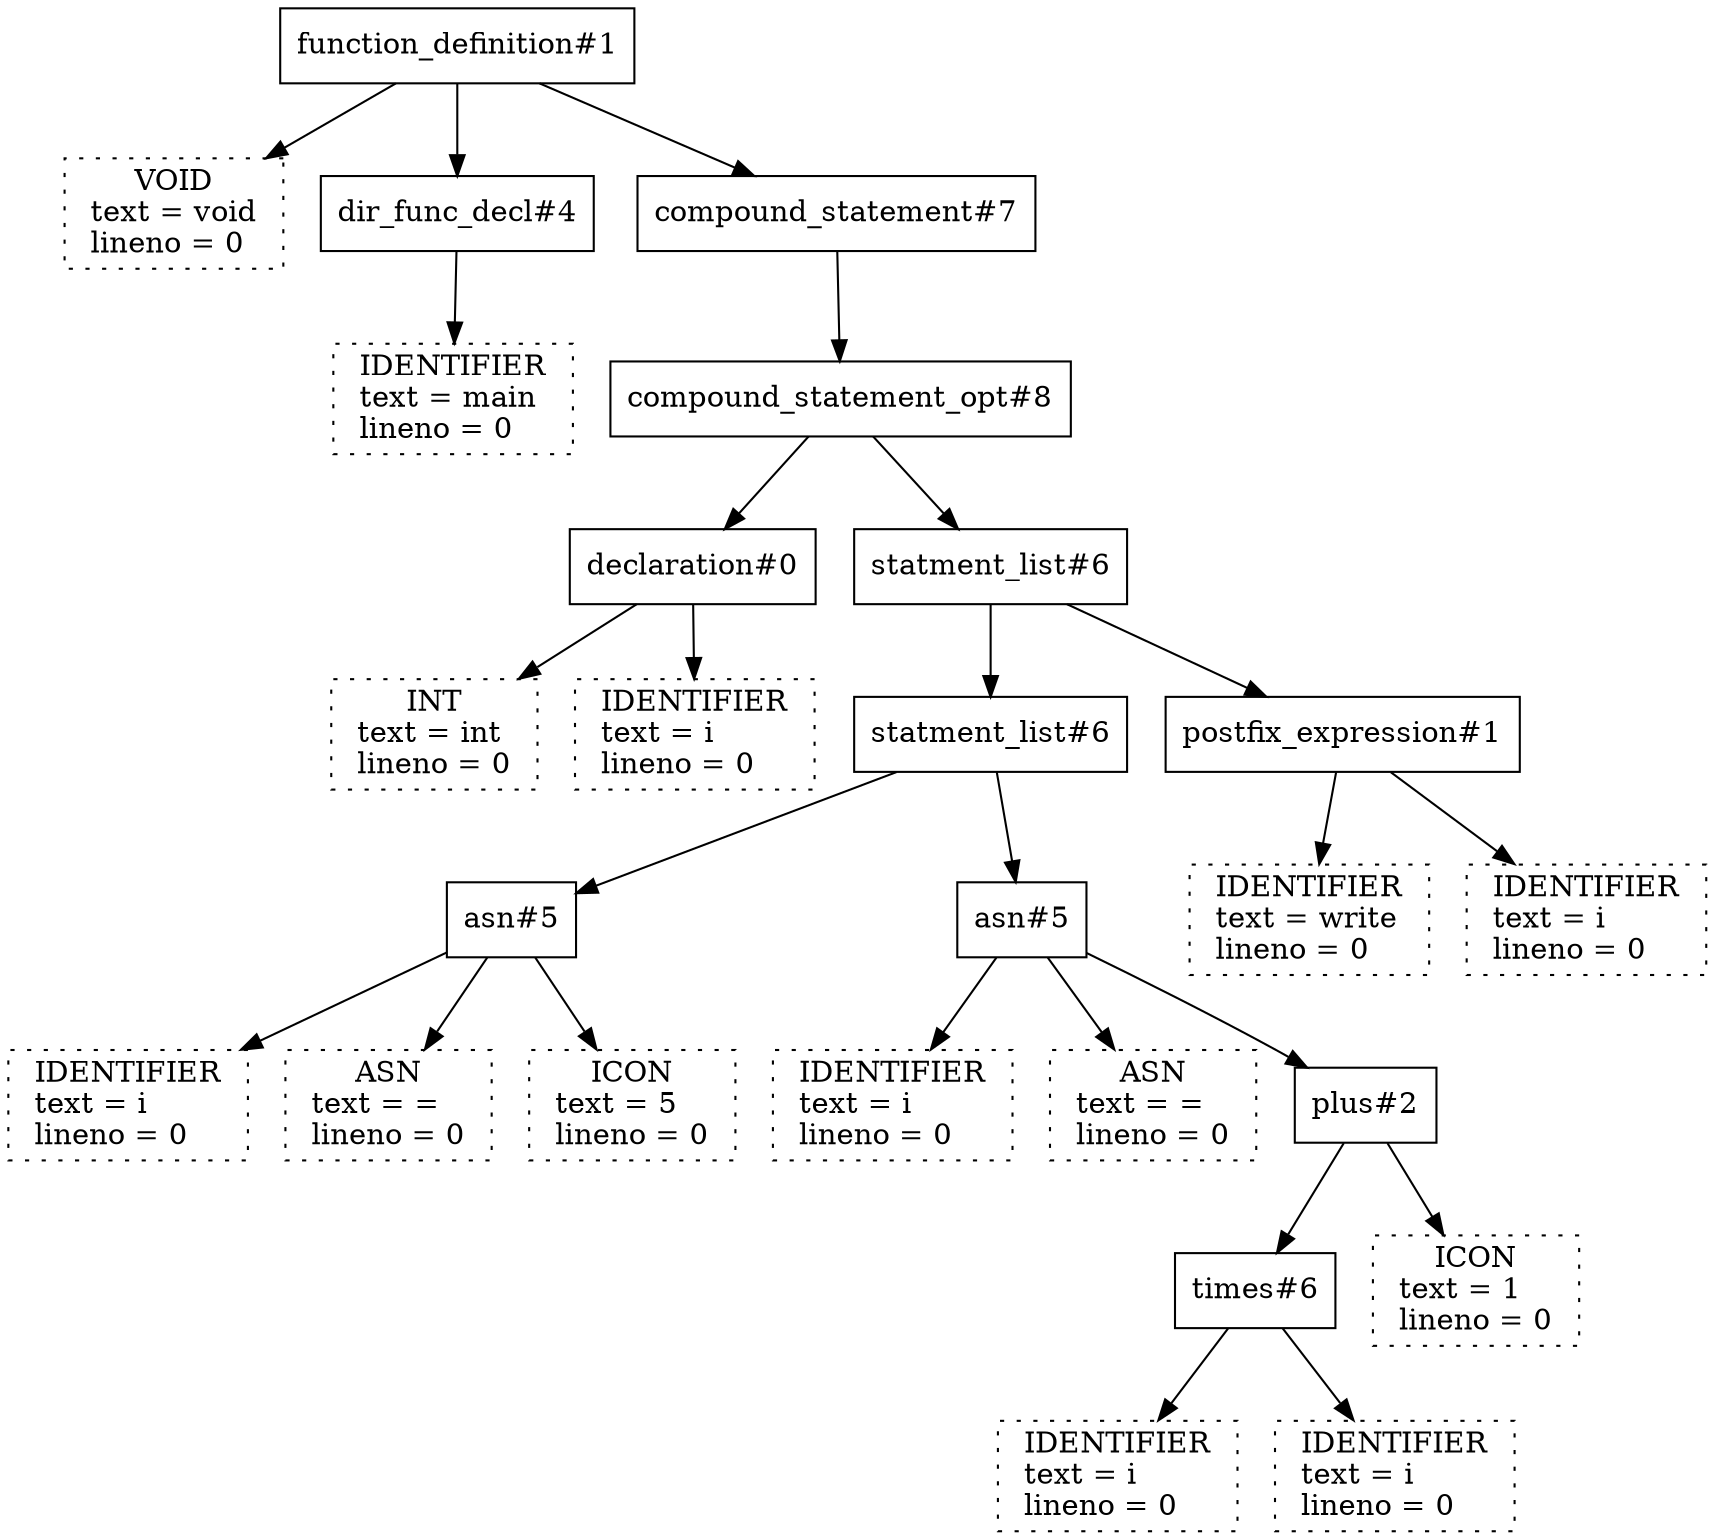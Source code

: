 digraph {
N37 [shape=box label="function_definition#1"];
N37 -> N0;
N0 [shape=box style=dotted label=" VOID \n text = void \l lineno = 0 \l"];
N37 -> N5;
N5 [shape=box label="dir_func_decl#4"];
N5 -> N1;
N1 [shape=box style=dotted label=" IDENTIFIER \n text = main \l lineno = 0 \l"];
N37 -> N36;
N36 [shape=box label="compound_statement#7"];
N36 -> N35;
N35 [shape=box label="compound_statement_opt#8"];
N35 -> N9;
N9 [shape=box label="declaration#0"];
N9 -> N6;
N6 [shape=box style=dotted label=" INT \n text = int \l lineno = 0 \l"];
N9 -> N7;
N7 [shape=box style=dotted label=" IDENTIFIER \n text = i \l lineno = 0 \l"];
N35 -> N33;
N33 [shape=box label="statment_list#6"];
N33 -> N26;
N26 [shape=box label="statment_list#6"];
N26 -> N14;
N14 [shape=box label="asn#5"];
N14 -> N10;
N10 [shape=box style=dotted label=" IDENTIFIER \n text = i \l lineno = 0 \l"];
N14 -> N11;
N11 [shape=box style=dotted label=" ASN \n text = = \l lineno = 0 \l"];
N14 -> N12;
N12 [shape=box style=dotted label=" ICON \n text = 5 \l lineno = 0 \l"];
N26 -> N25;
N25 [shape=box label="asn#5"];
N25 -> N15;
N15 [shape=box style=dotted label=" IDENTIFIER \n text = i \l lineno = 0 \l"];
N25 -> N16;
N16 [shape=box style=dotted label=" ASN \n text = = \l lineno = 0 \l"];
N25 -> N24;
N24 [shape=box label="plus#2"];
N24 -> N21;
N21 [shape=box label="times#6"];
N21 -> N17;
N17 [shape=box style=dotted label=" IDENTIFIER \n text = i \l lineno = 0 \l"];
N21 -> N19;
N19 [shape=box style=dotted label=" IDENTIFIER \n text = i \l lineno = 0 \l"];
N24 -> N22;
N22 [shape=box style=dotted label=" ICON \n text = 1 \l lineno = 0 \l"];
N33 -> N31;
N31 [shape=box label="postfix_expression#1"];
N31 -> N27;
N27 [shape=box style=dotted label=" IDENTIFIER \n text = write \l lineno = 0 \l"];
N31 -> N29;
N29 [shape=box style=dotted label=" IDENTIFIER \n text = i \l lineno = 0 \l"];
}
